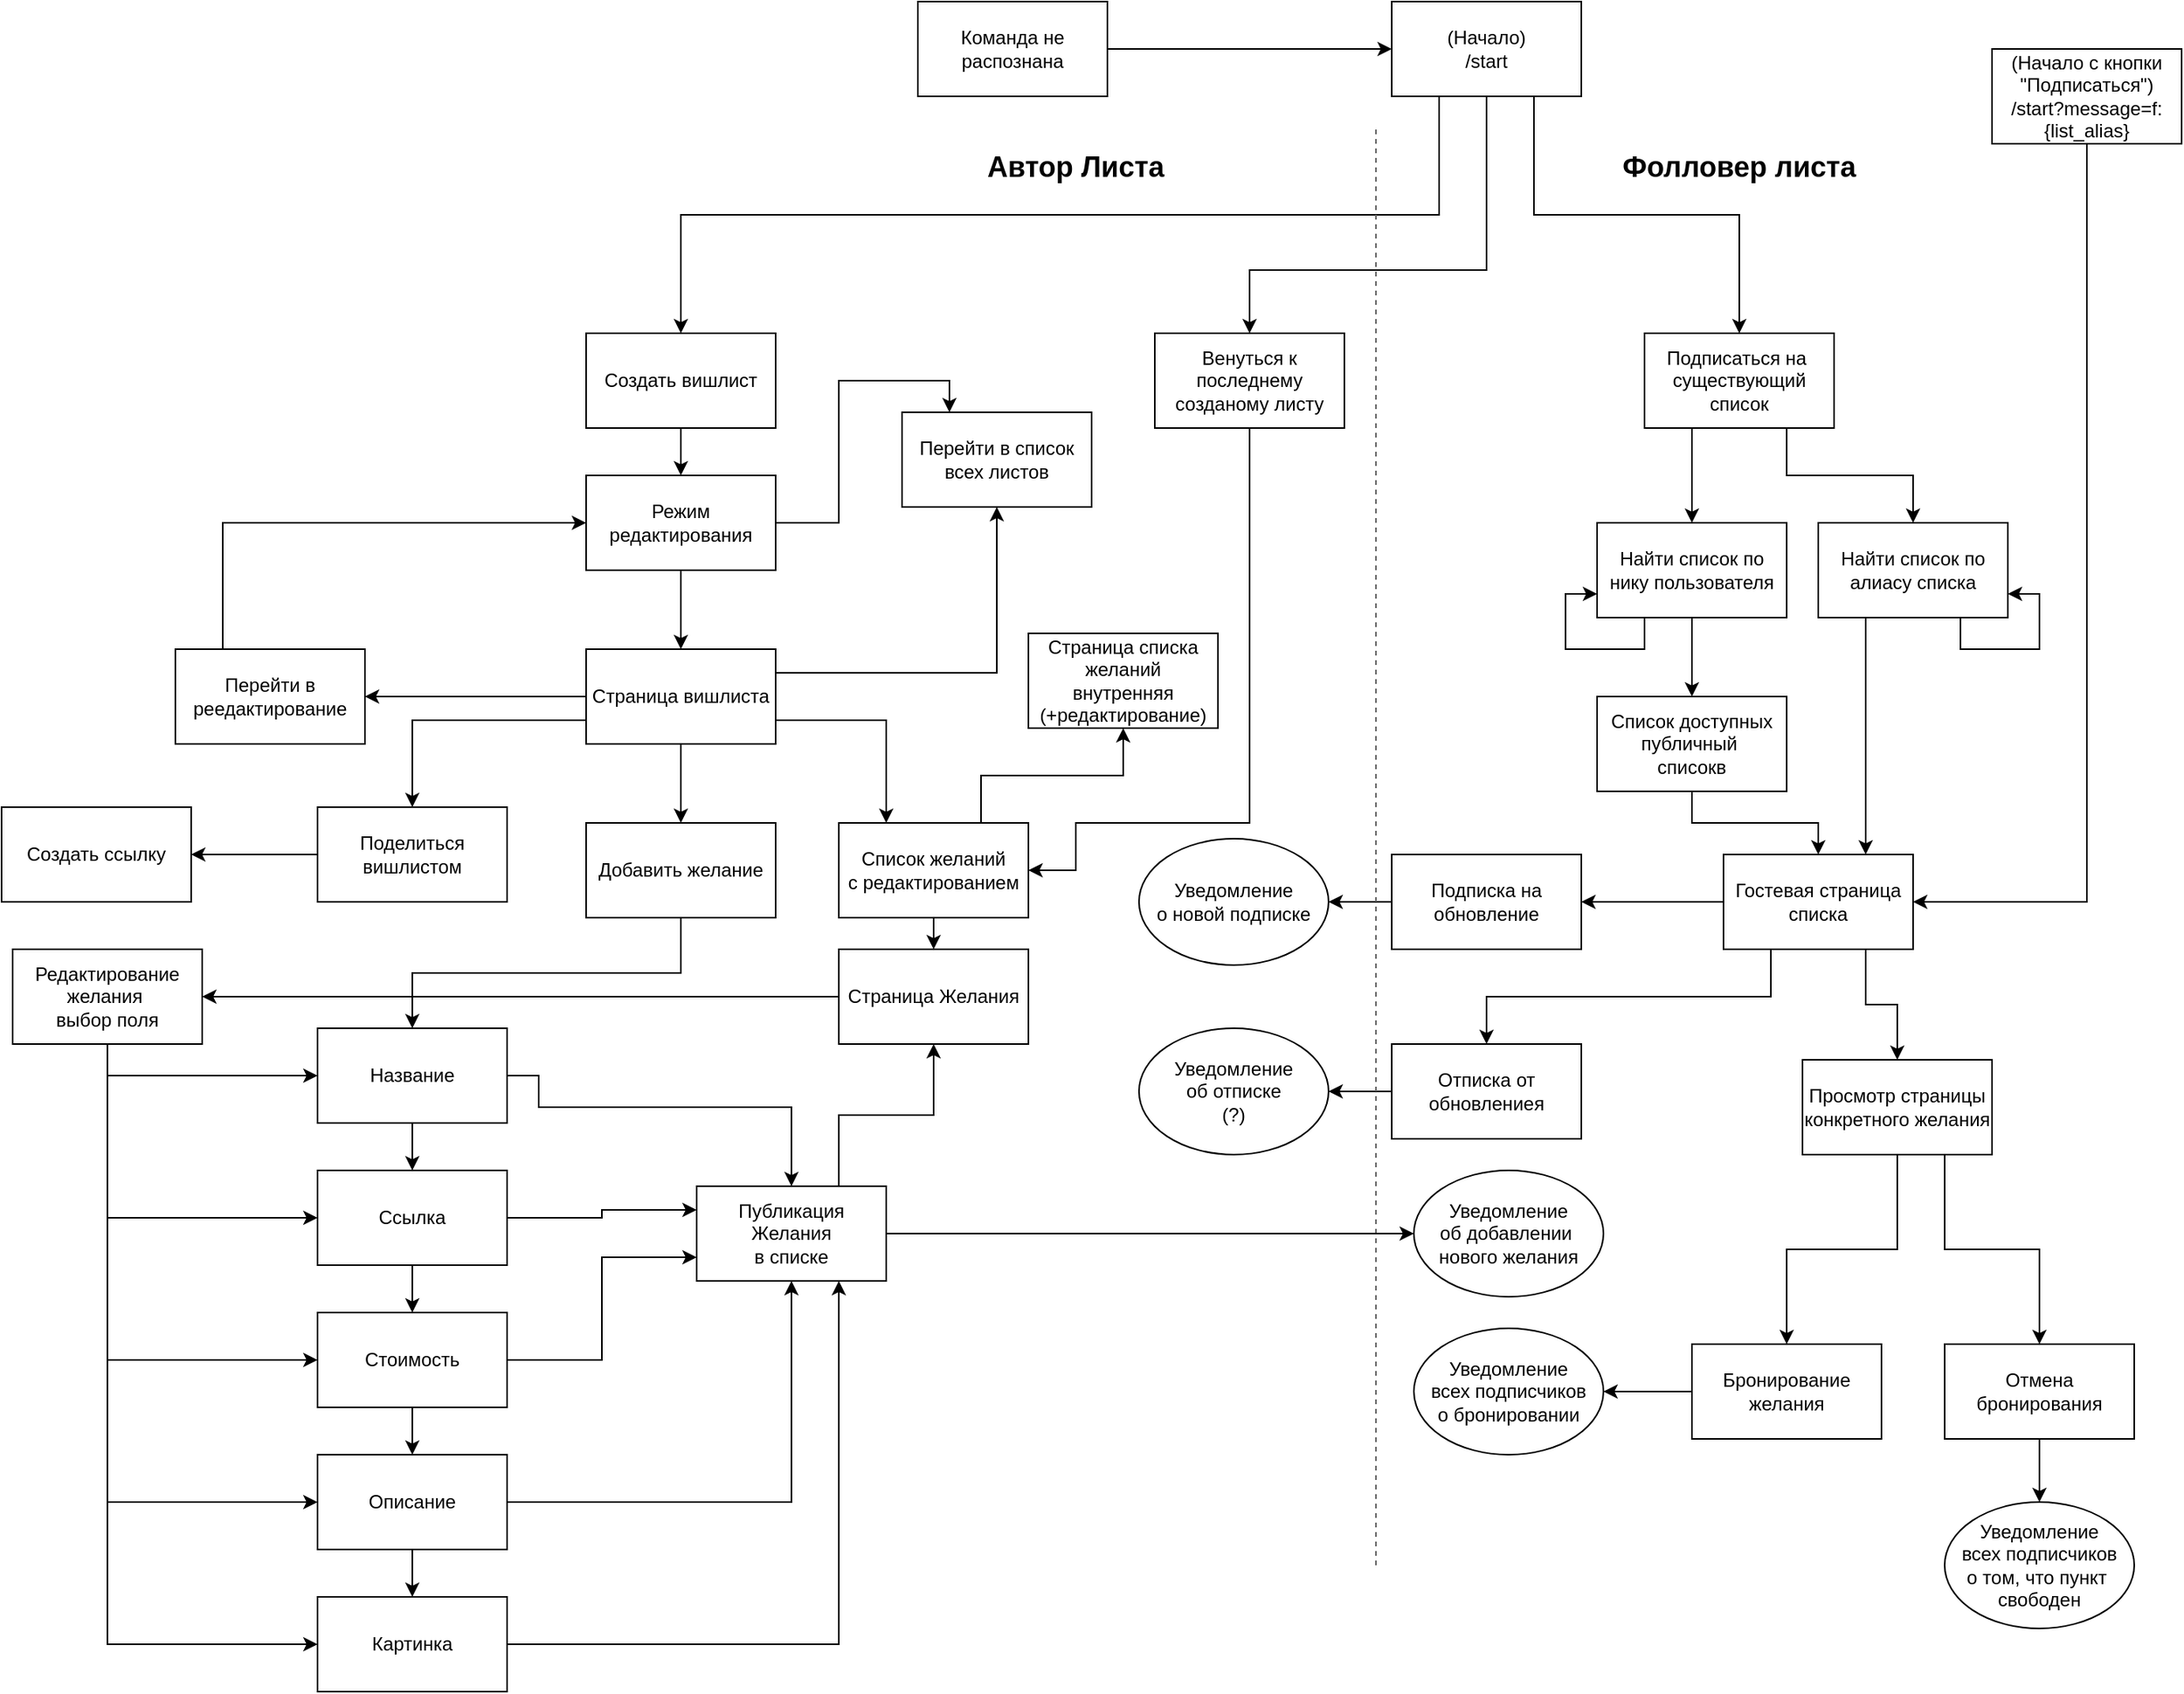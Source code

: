 <mxfile version="18.0.1" type="device"><diagram id="KMrvshLmKT6F2DDhrKxL" name="Страница 1"><mxGraphModel dx="1898" dy="1065" grid="1" gridSize="10" guides="1" tooltips="1" connect="1" arrows="1" fold="1" page="1" pageScale="1" pageWidth="827" pageHeight="1169" math="0" shadow="0"><root><mxCell id="0"/><mxCell id="1" parent="0"/><mxCell id="DslrCGqX6BG8lIN4NbyR-4" style="edgeStyle=orthogonalEdgeStyle;rounded=0;orthogonalLoop=1;jettySize=auto;html=1;exitX=0.25;exitY=1;exitDx=0;exitDy=0;" parent="1" source="DslrCGqX6BG8lIN4NbyR-1" target="DslrCGqX6BG8lIN4NbyR-3" edge="1"><mxGeometry relative="1" as="geometry"/></mxCell><mxCell id="DslrCGqX6BG8lIN4NbyR-6" style="edgeStyle=orthogonalEdgeStyle;rounded=0;orthogonalLoop=1;jettySize=auto;html=1;exitX=0.5;exitY=1;exitDx=0;exitDy=0;" parent="1" source="DslrCGqX6BG8lIN4NbyR-1" target="DslrCGqX6BG8lIN4NbyR-5" edge="1"><mxGeometry relative="1" as="geometry"><Array as="points"><mxPoint x="400" y="220"/><mxPoint x="250" y="220"/></Array></mxGeometry></mxCell><mxCell id="DslrCGqX6BG8lIN4NbyR-9" style="edgeStyle=orthogonalEdgeStyle;rounded=0;orthogonalLoop=1;jettySize=auto;html=1;exitX=0.75;exitY=1;exitDx=0;exitDy=0;" parent="1" source="DslrCGqX6BG8lIN4NbyR-1" target="DslrCGqX6BG8lIN4NbyR-8" edge="1"><mxGeometry relative="1" as="geometry"/></mxCell><mxCell id="DslrCGqX6BG8lIN4NbyR-1" value="(Начало)&lt;br&gt;/start" style="rounded=0;whiteSpace=wrap;html=1;" parent="1" vertex="1"><mxGeometry x="340" y="50" width="120" height="60" as="geometry"/></mxCell><mxCell id="DslrCGqX6BG8lIN4NbyR-58" style="edgeStyle=orthogonalEdgeStyle;rounded=0;orthogonalLoop=1;jettySize=auto;html=1;exitX=0.5;exitY=1;exitDx=0;exitDy=0;" parent="1" source="DslrCGqX6BG8lIN4NbyR-3" target="DslrCGqX6BG8lIN4NbyR-57" edge="1"><mxGeometry relative="1" as="geometry"/></mxCell><mxCell id="DslrCGqX6BG8lIN4NbyR-3" value="Создать вишлист" style="rounded=0;whiteSpace=wrap;html=1;" parent="1" vertex="1"><mxGeometry x="-170" y="260" width="120" height="60" as="geometry"/></mxCell><mxCell id="DslrCGqX6BG8lIN4NbyR-23" style="edgeStyle=orthogonalEdgeStyle;rounded=0;orthogonalLoop=1;jettySize=auto;html=1;exitX=0.5;exitY=1;exitDx=0;exitDy=0;entryX=1;entryY=0.5;entryDx=0;entryDy=0;" parent="1" source="DslrCGqX6BG8lIN4NbyR-5" target="DslrCGqX6BG8lIN4NbyR-22" edge="1"><mxGeometry relative="1" as="geometry"><Array as="points"><mxPoint x="250" y="570"/><mxPoint x="140" y="570"/><mxPoint x="140" y="600"/></Array></mxGeometry></mxCell><mxCell id="DslrCGqX6BG8lIN4NbyR-5" value="Венуться к последнему созданому листу" style="rounded=0;whiteSpace=wrap;html=1;" parent="1" vertex="1"><mxGeometry x="190" y="260" width="120" height="60" as="geometry"/></mxCell><mxCell id="DslrCGqX6BG8lIN4NbyR-21" style="edgeStyle=orthogonalEdgeStyle;rounded=0;orthogonalLoop=1;jettySize=auto;html=1;exitX=0.5;exitY=1;exitDx=0;exitDy=0;entryX=1;entryY=0.5;entryDx=0;entryDy=0;" parent="1" source="DslrCGqX6BG8lIN4NbyR-7" target="DslrCGqX6BG8lIN4NbyR-18" edge="1"><mxGeometry relative="1" as="geometry"/></mxCell><mxCell id="DslrCGqX6BG8lIN4NbyR-7" value="(Начало c кнопки &quot;Подписаться&quot;)&lt;br&gt;/start?message=f:{list_alias}" style="rounded=0;whiteSpace=wrap;html=1;" parent="1" vertex="1"><mxGeometry x="720" y="80" width="120" height="60" as="geometry"/></mxCell><mxCell id="DslrCGqX6BG8lIN4NbyR-11" style="edgeStyle=orthogonalEdgeStyle;rounded=0;orthogonalLoop=1;jettySize=auto;html=1;exitX=0.25;exitY=1;exitDx=0;exitDy=0;" parent="1" source="DslrCGqX6BG8lIN4NbyR-8" target="DslrCGqX6BG8lIN4NbyR-10" edge="1"><mxGeometry relative="1" as="geometry"/></mxCell><mxCell id="DslrCGqX6BG8lIN4NbyR-13" style="edgeStyle=orthogonalEdgeStyle;rounded=0;orthogonalLoop=1;jettySize=auto;html=1;exitX=0.75;exitY=1;exitDx=0;exitDy=0;" parent="1" source="DslrCGqX6BG8lIN4NbyR-8" target="DslrCGqX6BG8lIN4NbyR-12" edge="1"><mxGeometry relative="1" as="geometry"/></mxCell><mxCell id="DslrCGqX6BG8lIN4NbyR-8" value="Подписаться на&amp;nbsp;&lt;br&gt;существующий список" style="rounded=0;whiteSpace=wrap;html=1;" parent="1" vertex="1"><mxGeometry x="500" y="260" width="120" height="60" as="geometry"/></mxCell><mxCell id="DslrCGqX6BG8lIN4NbyR-14" style="edgeStyle=orthogonalEdgeStyle;rounded=0;orthogonalLoop=1;jettySize=auto;html=1;exitX=0.25;exitY=1;exitDx=0;exitDy=0;entryX=0;entryY=0.75;entryDx=0;entryDy=0;" parent="1" source="DslrCGqX6BG8lIN4NbyR-10" target="DslrCGqX6BG8lIN4NbyR-10" edge="1"><mxGeometry relative="1" as="geometry"><mxPoint x="460" y="420" as="targetPoint"/><Array as="points"><mxPoint x="500" y="460"/><mxPoint x="450" y="460"/><mxPoint x="450" y="425"/></Array></mxGeometry></mxCell><mxCell id="DslrCGqX6BG8lIN4NbyR-17" style="edgeStyle=orthogonalEdgeStyle;rounded=0;orthogonalLoop=1;jettySize=auto;html=1;exitX=0.5;exitY=1;exitDx=0;exitDy=0;" parent="1" source="DslrCGqX6BG8lIN4NbyR-10" target="DslrCGqX6BG8lIN4NbyR-16" edge="1"><mxGeometry relative="1" as="geometry"/></mxCell><mxCell id="DslrCGqX6BG8lIN4NbyR-10" value="Найти список по нику пользователя" style="rounded=0;whiteSpace=wrap;html=1;" parent="1" vertex="1"><mxGeometry x="470" y="380" width="120" height="60" as="geometry"/></mxCell><mxCell id="DslrCGqX6BG8lIN4NbyR-15" style="edgeStyle=orthogonalEdgeStyle;rounded=0;orthogonalLoop=1;jettySize=auto;html=1;exitX=0.75;exitY=1;exitDx=0;exitDy=0;entryX=1;entryY=0.75;entryDx=0;entryDy=0;" parent="1" source="DslrCGqX6BG8lIN4NbyR-12" target="DslrCGqX6BG8lIN4NbyR-12" edge="1"><mxGeometry relative="1" as="geometry"><mxPoint x="760" y="420" as="targetPoint"/><Array as="points"><mxPoint x="700" y="460"/><mxPoint x="750" y="460"/><mxPoint x="750" y="425"/></Array></mxGeometry></mxCell><mxCell id="DslrCGqX6BG8lIN4NbyR-20" style="edgeStyle=orthogonalEdgeStyle;rounded=0;orthogonalLoop=1;jettySize=auto;html=1;exitX=0.25;exitY=1;exitDx=0;exitDy=0;entryX=0.75;entryY=0;entryDx=0;entryDy=0;" parent="1" source="DslrCGqX6BG8lIN4NbyR-12" target="DslrCGqX6BG8lIN4NbyR-18" edge="1"><mxGeometry relative="1" as="geometry"/></mxCell><mxCell id="DslrCGqX6BG8lIN4NbyR-12" value="Найти список по алиасу списка" style="rounded=0;whiteSpace=wrap;html=1;" parent="1" vertex="1"><mxGeometry x="610" y="380" width="120" height="60" as="geometry"/></mxCell><mxCell id="DslrCGqX6BG8lIN4NbyR-19" style="edgeStyle=orthogonalEdgeStyle;rounded=0;orthogonalLoop=1;jettySize=auto;html=1;exitX=0.5;exitY=1;exitDx=0;exitDy=0;" parent="1" source="DslrCGqX6BG8lIN4NbyR-16" target="DslrCGqX6BG8lIN4NbyR-18" edge="1"><mxGeometry relative="1" as="geometry"/></mxCell><mxCell id="DslrCGqX6BG8lIN4NbyR-16" value="Список доступных&lt;br&gt;публичный&amp;nbsp;&lt;br&gt;списокв" style="rounded=0;whiteSpace=wrap;html=1;" parent="1" vertex="1"><mxGeometry x="470" y="490" width="120" height="60" as="geometry"/></mxCell><mxCell id="DslrCGqX6BG8lIN4NbyR-25" style="edgeStyle=orthogonalEdgeStyle;rounded=0;orthogonalLoop=1;jettySize=auto;html=1;" parent="1" source="DslrCGqX6BG8lIN4NbyR-18" target="DslrCGqX6BG8lIN4NbyR-24" edge="1"><mxGeometry relative="1" as="geometry"/></mxCell><mxCell id="DslrCGqX6BG8lIN4NbyR-28" style="edgeStyle=orthogonalEdgeStyle;rounded=0;orthogonalLoop=1;jettySize=auto;html=1;exitX=0.25;exitY=1;exitDx=0;exitDy=0;" parent="1" source="DslrCGqX6BG8lIN4NbyR-18" target="DslrCGqX6BG8lIN4NbyR-27" edge="1"><mxGeometry relative="1" as="geometry"/></mxCell><mxCell id="DslrCGqX6BG8lIN4NbyR-30" style="edgeStyle=orthogonalEdgeStyle;rounded=0;orthogonalLoop=1;jettySize=auto;html=1;exitX=0.75;exitY=1;exitDx=0;exitDy=0;" parent="1" source="DslrCGqX6BG8lIN4NbyR-18" target="DslrCGqX6BG8lIN4NbyR-29" edge="1"><mxGeometry relative="1" as="geometry"/></mxCell><mxCell id="DslrCGqX6BG8lIN4NbyR-18" value="Гостевая страница&lt;br&gt;списка" style="rounded=0;whiteSpace=wrap;html=1;" parent="1" vertex="1"><mxGeometry x="550" y="590" width="120" height="60" as="geometry"/></mxCell><mxCell id="DslrCGqX6BG8lIN4NbyR-88" style="edgeStyle=orthogonalEdgeStyle;rounded=0;orthogonalLoop=1;jettySize=auto;html=1;exitX=0.75;exitY=0;exitDx=0;exitDy=0;fontSize=12;" parent="1" source="DslrCGqX6BG8lIN4NbyR-22" target="DslrCGqX6BG8lIN4NbyR-87" edge="1"><mxGeometry relative="1" as="geometry"/></mxCell><mxCell id="DslrCGqX6BG8lIN4NbyR-95" style="edgeStyle=orthogonalEdgeStyle;rounded=0;orthogonalLoop=1;jettySize=auto;html=1;exitX=0.5;exitY=1;exitDx=0;exitDy=0;entryX=0.5;entryY=0;entryDx=0;entryDy=0;fontSize=12;" parent="1" source="DslrCGqX6BG8lIN4NbyR-22" target="DslrCGqX6BG8lIN4NbyR-90" edge="1"><mxGeometry relative="1" as="geometry"/></mxCell><mxCell id="DslrCGqX6BG8lIN4NbyR-22" value="Список желаний&lt;br&gt;с редактированием" style="rounded=0;whiteSpace=wrap;html=1;" parent="1" vertex="1"><mxGeometry x="-10" y="570" width="120" height="60" as="geometry"/></mxCell><mxCell id="DslrCGqX6BG8lIN4NbyR-45" style="edgeStyle=orthogonalEdgeStyle;rounded=0;orthogonalLoop=1;jettySize=auto;html=1;exitX=0;exitY=0.5;exitDx=0;exitDy=0;" parent="1" source="DslrCGqX6BG8lIN4NbyR-24" target="DslrCGqX6BG8lIN4NbyR-44" edge="1"><mxGeometry relative="1" as="geometry"/></mxCell><mxCell id="DslrCGqX6BG8lIN4NbyR-24" value="Подписка на обновление" style="rounded=0;whiteSpace=wrap;html=1;" parent="1" vertex="1"><mxGeometry x="340" y="590" width="120" height="60" as="geometry"/></mxCell><mxCell id="DslrCGqX6BG8lIN4NbyR-43" style="edgeStyle=orthogonalEdgeStyle;rounded=0;orthogonalLoop=1;jettySize=auto;html=1;exitX=0;exitY=0.5;exitDx=0;exitDy=0;" parent="1" source="DslrCGqX6BG8lIN4NbyR-27" target="DslrCGqX6BG8lIN4NbyR-42" edge="1"><mxGeometry relative="1" as="geometry"/></mxCell><mxCell id="DslrCGqX6BG8lIN4NbyR-27" value="Отписка от обновлениея" style="rounded=0;whiteSpace=wrap;html=1;" parent="1" vertex="1"><mxGeometry x="340" y="710" width="120" height="60" as="geometry"/></mxCell><mxCell id="DslrCGqX6BG8lIN4NbyR-32" style="edgeStyle=orthogonalEdgeStyle;rounded=0;orthogonalLoop=1;jettySize=auto;html=1;exitX=0.5;exitY=1;exitDx=0;exitDy=0;" parent="1" source="DslrCGqX6BG8lIN4NbyR-29" target="DslrCGqX6BG8lIN4NbyR-31" edge="1"><mxGeometry relative="1" as="geometry"/></mxCell><mxCell id="DslrCGqX6BG8lIN4NbyR-34" style="edgeStyle=orthogonalEdgeStyle;rounded=0;orthogonalLoop=1;jettySize=auto;html=1;exitX=0.75;exitY=1;exitDx=0;exitDy=0;" parent="1" source="DslrCGqX6BG8lIN4NbyR-29" target="DslrCGqX6BG8lIN4NbyR-33" edge="1"><mxGeometry relative="1" as="geometry"/></mxCell><mxCell id="DslrCGqX6BG8lIN4NbyR-29" value="Просмотр страницы&lt;br&gt;конкретного желания" style="rounded=0;whiteSpace=wrap;html=1;" parent="1" vertex="1"><mxGeometry x="600" y="720" width="120" height="60" as="geometry"/></mxCell><mxCell id="DslrCGqX6BG8lIN4NbyR-39" style="edgeStyle=orthogonalEdgeStyle;rounded=0;orthogonalLoop=1;jettySize=auto;html=1;exitX=0;exitY=0.5;exitDx=0;exitDy=0;" parent="1" source="DslrCGqX6BG8lIN4NbyR-31" target="DslrCGqX6BG8lIN4NbyR-38" edge="1"><mxGeometry relative="1" as="geometry"/></mxCell><mxCell id="DslrCGqX6BG8lIN4NbyR-31" value="Бронирование желания" style="rounded=0;whiteSpace=wrap;html=1;" parent="1" vertex="1"><mxGeometry x="530" y="900" width="120" height="60" as="geometry"/></mxCell><mxCell id="DslrCGqX6BG8lIN4NbyR-41" style="edgeStyle=orthogonalEdgeStyle;rounded=0;orthogonalLoop=1;jettySize=auto;html=1;exitX=0.5;exitY=1;exitDx=0;exitDy=0;" parent="1" source="DslrCGqX6BG8lIN4NbyR-33" target="DslrCGqX6BG8lIN4NbyR-40" edge="1"><mxGeometry relative="1" as="geometry"/></mxCell><mxCell id="DslrCGqX6BG8lIN4NbyR-33" value="Отмена бронирования" style="rounded=0;whiteSpace=wrap;html=1;" parent="1" vertex="1"><mxGeometry x="690" y="900" width="120" height="60" as="geometry"/></mxCell><mxCell id="DslrCGqX6BG8lIN4NbyR-35" value="" style="endArrow=none;html=1;rounded=0;fillColor=#f5f5f5;strokeColor=#666666;dashed=1;" parent="1" edge="1"><mxGeometry width="50" height="50" relative="1" as="geometry"><mxPoint x="330" y="1040" as="sourcePoint"/><mxPoint x="330" y="130" as="targetPoint"/></mxGeometry></mxCell><mxCell id="DslrCGqX6BG8lIN4NbyR-36" value="Автор Листа" style="text;html=1;strokeColor=none;fillColor=none;align=center;verticalAlign=middle;whiteSpace=wrap;rounded=0;fontSize=18;fontStyle=1" parent="1" vertex="1"><mxGeometry x="60" y="140" width="160" height="30" as="geometry"/></mxCell><mxCell id="DslrCGqX6BG8lIN4NbyR-37" value="Фолловер листа" style="text;html=1;strokeColor=none;fillColor=none;align=center;verticalAlign=middle;whiteSpace=wrap;rounded=0;fontSize=18;fontStyle=1" parent="1" vertex="1"><mxGeometry x="480" y="140" width="160" height="30" as="geometry"/></mxCell><mxCell id="DslrCGqX6BG8lIN4NbyR-38" value="Уведомление&lt;br&gt;всех подписчиков&lt;br&gt;о бронировании" style="ellipse;whiteSpace=wrap;html=1;" parent="1" vertex="1"><mxGeometry x="354" y="890" width="120" height="80" as="geometry"/></mxCell><mxCell id="DslrCGqX6BG8lIN4NbyR-40" value="Уведомление&lt;br&gt;всех подписчиков&lt;br&gt;о том, что пункт&amp;nbsp;&lt;br&gt;свободен" style="ellipse;whiteSpace=wrap;html=1;" parent="1" vertex="1"><mxGeometry x="690" y="1000" width="120" height="80" as="geometry"/></mxCell><mxCell id="DslrCGqX6BG8lIN4NbyR-42" value="Уведомление&lt;br&gt;об отписке&lt;br&gt;(?)" style="ellipse;whiteSpace=wrap;html=1;" parent="1" vertex="1"><mxGeometry x="180" y="700" width="120" height="80" as="geometry"/></mxCell><mxCell id="DslrCGqX6BG8lIN4NbyR-44" value="Уведомление&lt;br&gt;о новой подписке" style="ellipse;whiteSpace=wrap;html=1;" parent="1" vertex="1"><mxGeometry x="180" y="580" width="120" height="80" as="geometry"/></mxCell><mxCell id="DslrCGqX6BG8lIN4NbyR-51" style="edgeStyle=orthogonalEdgeStyle;rounded=0;orthogonalLoop=1;jettySize=auto;html=1;exitX=0;exitY=0.5;exitDx=0;exitDy=0;" parent="1" source="DslrCGqX6BG8lIN4NbyR-48" target="DslrCGqX6BG8lIN4NbyR-50" edge="1"><mxGeometry relative="1" as="geometry"/></mxCell><mxCell id="DslrCGqX6BG8lIN4NbyR-54" style="edgeStyle=orthogonalEdgeStyle;rounded=0;orthogonalLoop=1;jettySize=auto;html=1;exitX=0.5;exitY=1;exitDx=0;exitDy=0;" parent="1" source="DslrCGqX6BG8lIN4NbyR-48" target="DslrCGqX6BG8lIN4NbyR-53" edge="1"><mxGeometry relative="1" as="geometry"/></mxCell><mxCell id="DslrCGqX6BG8lIN4NbyR-56" style="edgeStyle=orthogonalEdgeStyle;rounded=0;orthogonalLoop=1;jettySize=auto;html=1;exitX=1;exitY=0.25;exitDx=0;exitDy=0;" parent="1" source="DslrCGqX6BG8lIN4NbyR-48" target="DslrCGqX6BG8lIN4NbyR-55" edge="1"><mxGeometry relative="1" as="geometry"/></mxCell><mxCell id="DslrCGqX6BG8lIN4NbyR-61" style="edgeStyle=orthogonalEdgeStyle;rounded=0;orthogonalLoop=1;jettySize=auto;html=1;exitX=1;exitY=0.75;exitDx=0;exitDy=0;entryX=0.25;entryY=0;entryDx=0;entryDy=0;" parent="1" source="DslrCGqX6BG8lIN4NbyR-48" target="DslrCGqX6BG8lIN4NbyR-22" edge="1"><mxGeometry relative="1" as="geometry"/></mxCell><mxCell id="2id3dj8tW2OQO3Na6Vcd-2" style="edgeStyle=orthogonalEdgeStyle;rounded=0;orthogonalLoop=1;jettySize=auto;html=1;exitX=0;exitY=0.75;exitDx=0;exitDy=0;" edge="1" parent="1" source="DslrCGqX6BG8lIN4NbyR-48" target="2id3dj8tW2OQO3Na6Vcd-1"><mxGeometry relative="1" as="geometry"/></mxCell><mxCell id="DslrCGqX6BG8lIN4NbyR-48" value="Страница вишлиста" style="rounded=0;whiteSpace=wrap;html=1;" parent="1" vertex="1"><mxGeometry x="-170" y="460" width="120" height="60" as="geometry"/></mxCell><mxCell id="DslrCGqX6BG8lIN4NbyR-52" style="edgeStyle=orthogonalEdgeStyle;rounded=0;orthogonalLoop=1;jettySize=auto;html=1;exitX=0.25;exitY=0;exitDx=0;exitDy=0;entryX=0;entryY=0.5;entryDx=0;entryDy=0;" parent="1" source="DslrCGqX6BG8lIN4NbyR-50" target="DslrCGqX6BG8lIN4NbyR-57" edge="1"><mxGeometry relative="1" as="geometry"/></mxCell><mxCell id="DslrCGqX6BG8lIN4NbyR-50" value="Перейти в реедактирование" style="rounded=0;whiteSpace=wrap;html=1;" parent="1" vertex="1"><mxGeometry x="-430" y="460" width="120" height="60" as="geometry"/></mxCell><mxCell id="DslrCGqX6BG8lIN4NbyR-64" style="edgeStyle=orthogonalEdgeStyle;rounded=0;orthogonalLoop=1;jettySize=auto;html=1;exitX=0.5;exitY=1;exitDx=0;exitDy=0;fontSize=18;" parent="1" source="DslrCGqX6BG8lIN4NbyR-53" target="DslrCGqX6BG8lIN4NbyR-63" edge="1"><mxGeometry relative="1" as="geometry"/></mxCell><mxCell id="DslrCGqX6BG8lIN4NbyR-53" value="Добавить желание" style="rounded=0;whiteSpace=wrap;html=1;" parent="1" vertex="1"><mxGeometry x="-170" y="570" width="120" height="60" as="geometry"/></mxCell><mxCell id="DslrCGqX6BG8lIN4NbyR-55" value="Перейти в список всех листов" style="rounded=0;whiteSpace=wrap;html=1;" parent="1" vertex="1"><mxGeometry x="30" y="310" width="120" height="60" as="geometry"/></mxCell><mxCell id="DslrCGqX6BG8lIN4NbyR-59" style="edgeStyle=orthogonalEdgeStyle;rounded=0;orthogonalLoop=1;jettySize=auto;html=1;exitX=0.5;exitY=1;exitDx=0;exitDy=0;" parent="1" source="DslrCGqX6BG8lIN4NbyR-57" target="DslrCGqX6BG8lIN4NbyR-48" edge="1"><mxGeometry relative="1" as="geometry"/></mxCell><mxCell id="DslrCGqX6BG8lIN4NbyR-60" style="edgeStyle=orthogonalEdgeStyle;rounded=0;orthogonalLoop=1;jettySize=auto;html=1;exitX=1;exitY=0.5;exitDx=0;exitDy=0;entryX=0.25;entryY=0;entryDx=0;entryDy=0;" parent="1" source="DslrCGqX6BG8lIN4NbyR-57" target="DslrCGqX6BG8lIN4NbyR-55" edge="1"><mxGeometry relative="1" as="geometry"/></mxCell><mxCell id="DslrCGqX6BG8lIN4NbyR-57" value="Режим редактирования" style="rounded=0;whiteSpace=wrap;html=1;" parent="1" vertex="1"><mxGeometry x="-170" y="350" width="120" height="60" as="geometry"/></mxCell><mxCell id="DslrCGqX6BG8lIN4NbyR-66" style="edgeStyle=orthogonalEdgeStyle;rounded=0;orthogonalLoop=1;jettySize=auto;html=1;exitX=0.5;exitY=1;exitDx=0;exitDy=0;fontSize=12;" parent="1" source="DslrCGqX6BG8lIN4NbyR-63" target="DslrCGqX6BG8lIN4NbyR-65" edge="1"><mxGeometry relative="1" as="geometry"/></mxCell><mxCell id="DslrCGqX6BG8lIN4NbyR-68" style="edgeStyle=orthogonalEdgeStyle;rounded=0;orthogonalLoop=1;jettySize=auto;html=1;exitX=1;exitY=0.5;exitDx=0;exitDy=0;fontSize=12;" parent="1" source="DslrCGqX6BG8lIN4NbyR-63" target="DslrCGqX6BG8lIN4NbyR-67" edge="1"><mxGeometry relative="1" as="geometry"><Array as="points"><mxPoint x="-200" y="730"/><mxPoint x="-200" y="750"/><mxPoint x="-40" y="750"/></Array></mxGeometry></mxCell><mxCell id="DslrCGqX6BG8lIN4NbyR-63" value="Название" style="rounded=0;whiteSpace=wrap;html=1;fontSize=12;" parent="1" vertex="1"><mxGeometry x="-340" y="700" width="120" height="60" as="geometry"/></mxCell><mxCell id="DslrCGqX6BG8lIN4NbyR-72" style="edgeStyle=orthogonalEdgeStyle;rounded=0;orthogonalLoop=1;jettySize=auto;html=1;exitX=0.5;exitY=1;exitDx=0;exitDy=0;fontSize=12;" parent="1" source="DslrCGqX6BG8lIN4NbyR-65" target="DslrCGqX6BG8lIN4NbyR-71" edge="1"><mxGeometry relative="1" as="geometry"/></mxCell><mxCell id="DslrCGqX6BG8lIN4NbyR-86" style="edgeStyle=orthogonalEdgeStyle;rounded=0;orthogonalLoop=1;jettySize=auto;html=1;exitX=1;exitY=0.5;exitDx=0;exitDy=0;fontSize=12;entryX=0;entryY=0.25;entryDx=0;entryDy=0;" parent="1" source="DslrCGqX6BG8lIN4NbyR-65" target="DslrCGqX6BG8lIN4NbyR-67" edge="1"><mxGeometry relative="1" as="geometry"/></mxCell><mxCell id="DslrCGqX6BG8lIN4NbyR-65" value="Ссылка" style="rounded=0;whiteSpace=wrap;html=1;fontSize=12;" parent="1" vertex="1"><mxGeometry x="-340" y="790" width="120" height="60" as="geometry"/></mxCell><mxCell id="DslrCGqX6BG8lIN4NbyR-70" style="edgeStyle=orthogonalEdgeStyle;rounded=0;orthogonalLoop=1;jettySize=auto;html=1;exitX=1;exitY=0.5;exitDx=0;exitDy=0;fontSize=12;" parent="1" source="DslrCGqX6BG8lIN4NbyR-67" target="DslrCGqX6BG8lIN4NbyR-69" edge="1"><mxGeometry relative="1" as="geometry"/></mxCell><mxCell id="DslrCGqX6BG8lIN4NbyR-91" style="edgeStyle=orthogonalEdgeStyle;rounded=0;orthogonalLoop=1;jettySize=auto;html=1;exitX=0.75;exitY=0;exitDx=0;exitDy=0;fontSize=12;" parent="1" source="DslrCGqX6BG8lIN4NbyR-67" target="DslrCGqX6BG8lIN4NbyR-90" edge="1"><mxGeometry relative="1" as="geometry"/></mxCell><mxCell id="DslrCGqX6BG8lIN4NbyR-67" value="Публикация&lt;br&gt;Желания&lt;br&gt;в списке" style="rounded=0;whiteSpace=wrap;html=1;fontSize=12;" parent="1" vertex="1"><mxGeometry x="-100" y="800" width="120" height="60" as="geometry"/></mxCell><mxCell id="DslrCGqX6BG8lIN4NbyR-69" value="Уведомление&lt;br&gt;об добавлении&amp;nbsp;&lt;br&gt;нового желания" style="ellipse;whiteSpace=wrap;html=1;" parent="1" vertex="1"><mxGeometry x="354" y="790" width="120" height="80" as="geometry"/></mxCell><mxCell id="DslrCGqX6BG8lIN4NbyR-74" style="edgeStyle=orthogonalEdgeStyle;rounded=0;orthogonalLoop=1;jettySize=auto;html=1;exitX=0.5;exitY=1;exitDx=0;exitDy=0;fontSize=12;" parent="1" source="DslrCGqX6BG8lIN4NbyR-71" target="DslrCGqX6BG8lIN4NbyR-73" edge="1"><mxGeometry relative="1" as="geometry"/></mxCell><mxCell id="DslrCGqX6BG8lIN4NbyR-85" style="edgeStyle=orthogonalEdgeStyle;rounded=0;orthogonalLoop=1;jettySize=auto;html=1;exitX=1;exitY=0.5;exitDx=0;exitDy=0;entryX=0;entryY=0.75;entryDx=0;entryDy=0;fontSize=12;" parent="1" source="DslrCGqX6BG8lIN4NbyR-71" target="DslrCGqX6BG8lIN4NbyR-67" edge="1"><mxGeometry relative="1" as="geometry"/></mxCell><mxCell id="DslrCGqX6BG8lIN4NbyR-71" value="Стоимость" style="rounded=0;whiteSpace=wrap;html=1;fontSize=12;" parent="1" vertex="1"><mxGeometry x="-340" y="880" width="120" height="60" as="geometry"/></mxCell><mxCell id="DslrCGqX6BG8lIN4NbyR-76" style="edgeStyle=orthogonalEdgeStyle;rounded=0;orthogonalLoop=1;jettySize=auto;html=1;exitX=0.5;exitY=1;exitDx=0;exitDy=0;fontSize=12;" parent="1" source="DslrCGqX6BG8lIN4NbyR-73" target="DslrCGqX6BG8lIN4NbyR-75" edge="1"><mxGeometry relative="1" as="geometry"/></mxCell><mxCell id="DslrCGqX6BG8lIN4NbyR-77" style="edgeStyle=orthogonalEdgeStyle;rounded=0;orthogonalLoop=1;jettySize=auto;html=1;exitX=1;exitY=0.5;exitDx=0;exitDy=0;entryX=0.5;entryY=1;entryDx=0;entryDy=0;fontSize=12;" parent="1" source="DslrCGqX6BG8lIN4NbyR-73" target="DslrCGqX6BG8lIN4NbyR-67" edge="1"><mxGeometry relative="1" as="geometry"/></mxCell><mxCell id="DslrCGqX6BG8lIN4NbyR-73" value="Описание" style="rounded=0;whiteSpace=wrap;html=1;fontSize=12;" parent="1" vertex="1"><mxGeometry x="-340" y="970" width="120" height="60" as="geometry"/></mxCell><mxCell id="DslrCGqX6BG8lIN4NbyR-83" style="edgeStyle=orthogonalEdgeStyle;rounded=0;orthogonalLoop=1;jettySize=auto;html=1;exitX=1;exitY=0.5;exitDx=0;exitDy=0;fontSize=12;entryX=0.75;entryY=1;entryDx=0;entryDy=0;" parent="1" source="DslrCGqX6BG8lIN4NbyR-75" target="DslrCGqX6BG8lIN4NbyR-67" edge="1"><mxGeometry relative="1" as="geometry"><mxPoint x="-160" y="1060" as="targetPoint"/></mxGeometry></mxCell><mxCell id="DslrCGqX6BG8lIN4NbyR-75" value="Картинка" style="rounded=0;whiteSpace=wrap;html=1;fontSize=12;" parent="1" vertex="1"><mxGeometry x="-340" y="1060" width="120" height="60" as="geometry"/></mxCell><mxCell id="DslrCGqX6BG8lIN4NbyR-87" value="Страница списка&lt;br&gt;желаний&lt;br&gt;внутренняя&lt;br&gt;(+редактирование)" style="rounded=0;whiteSpace=wrap;html=1;fontSize=12;" parent="1" vertex="1"><mxGeometry x="110" y="450" width="120" height="60" as="geometry"/></mxCell><mxCell id="DslrCGqX6BG8lIN4NbyR-97" style="edgeStyle=orthogonalEdgeStyle;rounded=0;orthogonalLoop=1;jettySize=auto;html=1;exitX=0;exitY=0.5;exitDx=0;exitDy=0;fontSize=12;" parent="1" source="DslrCGqX6BG8lIN4NbyR-90" target="DslrCGqX6BG8lIN4NbyR-96" edge="1"><mxGeometry relative="1" as="geometry"/></mxCell><mxCell id="DslrCGqX6BG8lIN4NbyR-90" value="Страница Желания" style="rounded=0;whiteSpace=wrap;html=1;fontSize=12;" parent="1" vertex="1"><mxGeometry x="-10" y="650" width="120" height="60" as="geometry"/></mxCell><mxCell id="DslrCGqX6BG8lIN4NbyR-98" style="edgeStyle=orthogonalEdgeStyle;rounded=0;orthogonalLoop=1;jettySize=auto;html=1;exitX=0.5;exitY=1;exitDx=0;exitDy=0;fontSize=12;" parent="1" source="DslrCGqX6BG8lIN4NbyR-96" target="DslrCGqX6BG8lIN4NbyR-63" edge="1"><mxGeometry relative="1" as="geometry"/></mxCell><mxCell id="DslrCGqX6BG8lIN4NbyR-99" style="edgeStyle=orthogonalEdgeStyle;rounded=0;orthogonalLoop=1;jettySize=auto;html=1;exitX=0.5;exitY=1;exitDx=0;exitDy=0;entryX=0;entryY=0.5;entryDx=0;entryDy=0;fontSize=12;" parent="1" source="DslrCGqX6BG8lIN4NbyR-96" target="DslrCGqX6BG8lIN4NbyR-65" edge="1"><mxGeometry relative="1" as="geometry"/></mxCell><mxCell id="DslrCGqX6BG8lIN4NbyR-100" style="edgeStyle=orthogonalEdgeStyle;rounded=0;orthogonalLoop=1;jettySize=auto;html=1;exitX=0.5;exitY=1;exitDx=0;exitDy=0;entryX=0;entryY=0.5;entryDx=0;entryDy=0;fontSize=12;" parent="1" source="DslrCGqX6BG8lIN4NbyR-96" target="DslrCGqX6BG8lIN4NbyR-71" edge="1"><mxGeometry relative="1" as="geometry"/></mxCell><mxCell id="DslrCGqX6BG8lIN4NbyR-101" style="edgeStyle=orthogonalEdgeStyle;rounded=0;orthogonalLoop=1;jettySize=auto;html=1;exitX=0.5;exitY=1;exitDx=0;exitDy=0;entryX=0;entryY=0.5;entryDx=0;entryDy=0;fontSize=12;" parent="1" source="DslrCGqX6BG8lIN4NbyR-96" target="DslrCGqX6BG8lIN4NbyR-73" edge="1"><mxGeometry relative="1" as="geometry"/></mxCell><mxCell id="DslrCGqX6BG8lIN4NbyR-102" style="edgeStyle=orthogonalEdgeStyle;rounded=0;orthogonalLoop=1;jettySize=auto;html=1;exitX=0.5;exitY=1;exitDx=0;exitDy=0;entryX=0;entryY=0.5;entryDx=0;entryDy=0;fontSize=12;" parent="1" source="DslrCGqX6BG8lIN4NbyR-96" target="DslrCGqX6BG8lIN4NbyR-75" edge="1"><mxGeometry relative="1" as="geometry"/></mxCell><mxCell id="DslrCGqX6BG8lIN4NbyR-96" value="Редактирование&lt;br&gt;желания&amp;nbsp;&lt;br&gt;выбор поля" style="rounded=0;whiteSpace=wrap;html=1;fontSize=12;" parent="1" vertex="1"><mxGeometry x="-533" y="650" width="120" height="60" as="geometry"/></mxCell><mxCell id="DslrCGqX6BG8lIN4NbyR-104" style="edgeStyle=orthogonalEdgeStyle;rounded=0;orthogonalLoop=1;jettySize=auto;html=1;exitX=1;exitY=0.5;exitDx=0;exitDy=0;fontSize=12;" parent="1" source="DslrCGqX6BG8lIN4NbyR-103" target="DslrCGqX6BG8lIN4NbyR-1" edge="1"><mxGeometry relative="1" as="geometry"/></mxCell><mxCell id="DslrCGqX6BG8lIN4NbyR-103" value="Команда не распознана" style="rounded=0;whiteSpace=wrap;html=1;" parent="1" vertex="1"><mxGeometry x="40" y="50" width="120" height="60" as="geometry"/></mxCell><mxCell id="2id3dj8tW2OQO3Na6Vcd-4" value="" style="edgeStyle=orthogonalEdgeStyle;rounded=0;orthogonalLoop=1;jettySize=auto;html=1;" edge="1" parent="1" source="2id3dj8tW2OQO3Na6Vcd-1" target="2id3dj8tW2OQO3Na6Vcd-3"><mxGeometry relative="1" as="geometry"/></mxCell><mxCell id="2id3dj8tW2OQO3Na6Vcd-1" value="Поделиться вишлистом" style="rounded=0;whiteSpace=wrap;html=1;" vertex="1" parent="1"><mxGeometry x="-340" y="560" width="120" height="60" as="geometry"/></mxCell><mxCell id="2id3dj8tW2OQO3Na6Vcd-3" value="Создать ссылку" style="rounded=0;whiteSpace=wrap;html=1;" vertex="1" parent="1"><mxGeometry x="-540" y="560" width="120" height="60" as="geometry"/></mxCell></root></mxGraphModel></diagram></mxfile>